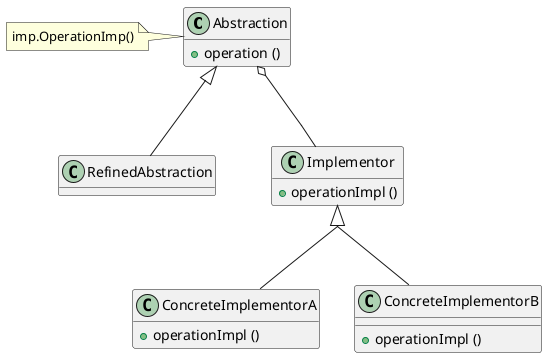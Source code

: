 @startuml
'https://plantuml.com/class-diagram

skinparam groupInheritance 2

class Abstraction {
    + operation ()
}
note left : imp.OperationImp()
hide Abstraction members
show Abstraction methods

class RefinedAbstraction {

}
hide RefinedAbstraction members
show RefinedAbstraction methods

class Implementor {
   + operationImpl ()
}
hide Implementor members
show Implementor methods


class ConcreteImplementorA {
    + operationImpl ()
}
hide ConcreteImplementorA members
show ConcreteImplementorA methods


class ConcreteImplementorB {
    + operationImpl ()
}

Abstraction <|-- RefinedAbstraction
Abstraction o-- Implementor
Implementor <|-- ConcreteImplementorA
Implementor <|-- ConcreteImplementorB

@enduml